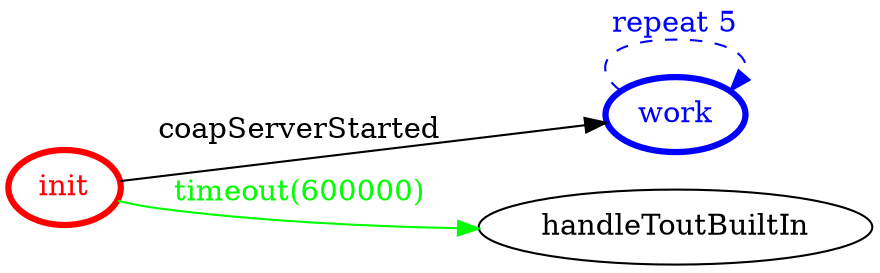 /*
*
* A GraphViz DOT FSM description 
* Please use a GraphViz visualizer (like http://www.webgraphviz.com)
*  
*/

digraph finite_state_machine {
	rankdir=LR
	size="8,5"
	
	init [ color = red ][ fontcolor = red ][ penwidth = 3 ]
	work [ color = blue ][ fontcolor = blue ][ penwidth = 3 ]
	
	init -> work [ label = "coapServerStarted" ][ color = black ][ fontcolor = black ]
	init -> handleToutBuiltIn [ label = "timeout(600000)" ][ color = green ][ fontcolor = green ]
	work -> work [ label = "repeat 5"][ style = dashed ][ color = blue ][ fontcolor = blue ]
}
